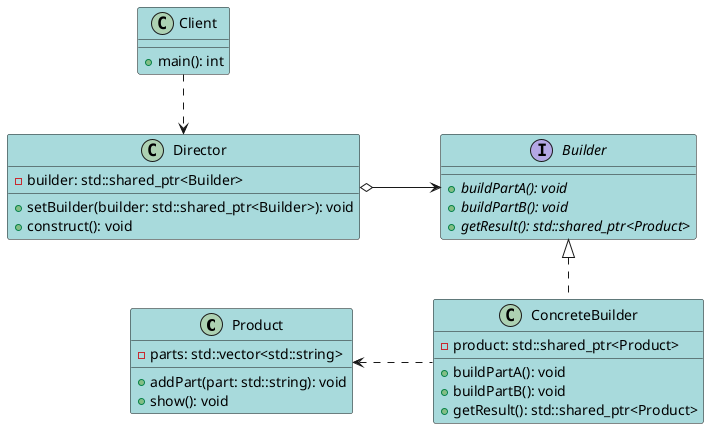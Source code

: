 ' Copyright (c) 2025 Franz Steinkress
' Licensed under the MIT License - see LICENSE for details
@startuml
skinparam nodesep 80
skinparam linetype ortho
skinparam classBackgroundColor #A8DADC

class Product {
    - parts: std::vector<std::string>
    + addPart(part: std::string): void
    + show(): void
}
interface Builder {
    + {abstract} buildPartA(): void
    + {abstract} buildPartB(): void
    + {abstract} getResult(): std::shared_ptr<Product>
}
class ConcreteBuilder {
    - product: std::shared_ptr<Product>
    + buildPartA(): void
    + buildPartB(): void
    + getResult(): std::shared_ptr<Product>
}
class Director {
    - builder: std::shared_ptr<Builder>
    + setBuilder(builder: std::shared_ptr<Builder>): void
    + construct(): void
}
class Client {
    + main(): int
}

ConcreteBuilder .up.|> Builder
Director o-right-> Builder
ConcreteBuilder .left.> Product
Client ..> Director
@enduml
